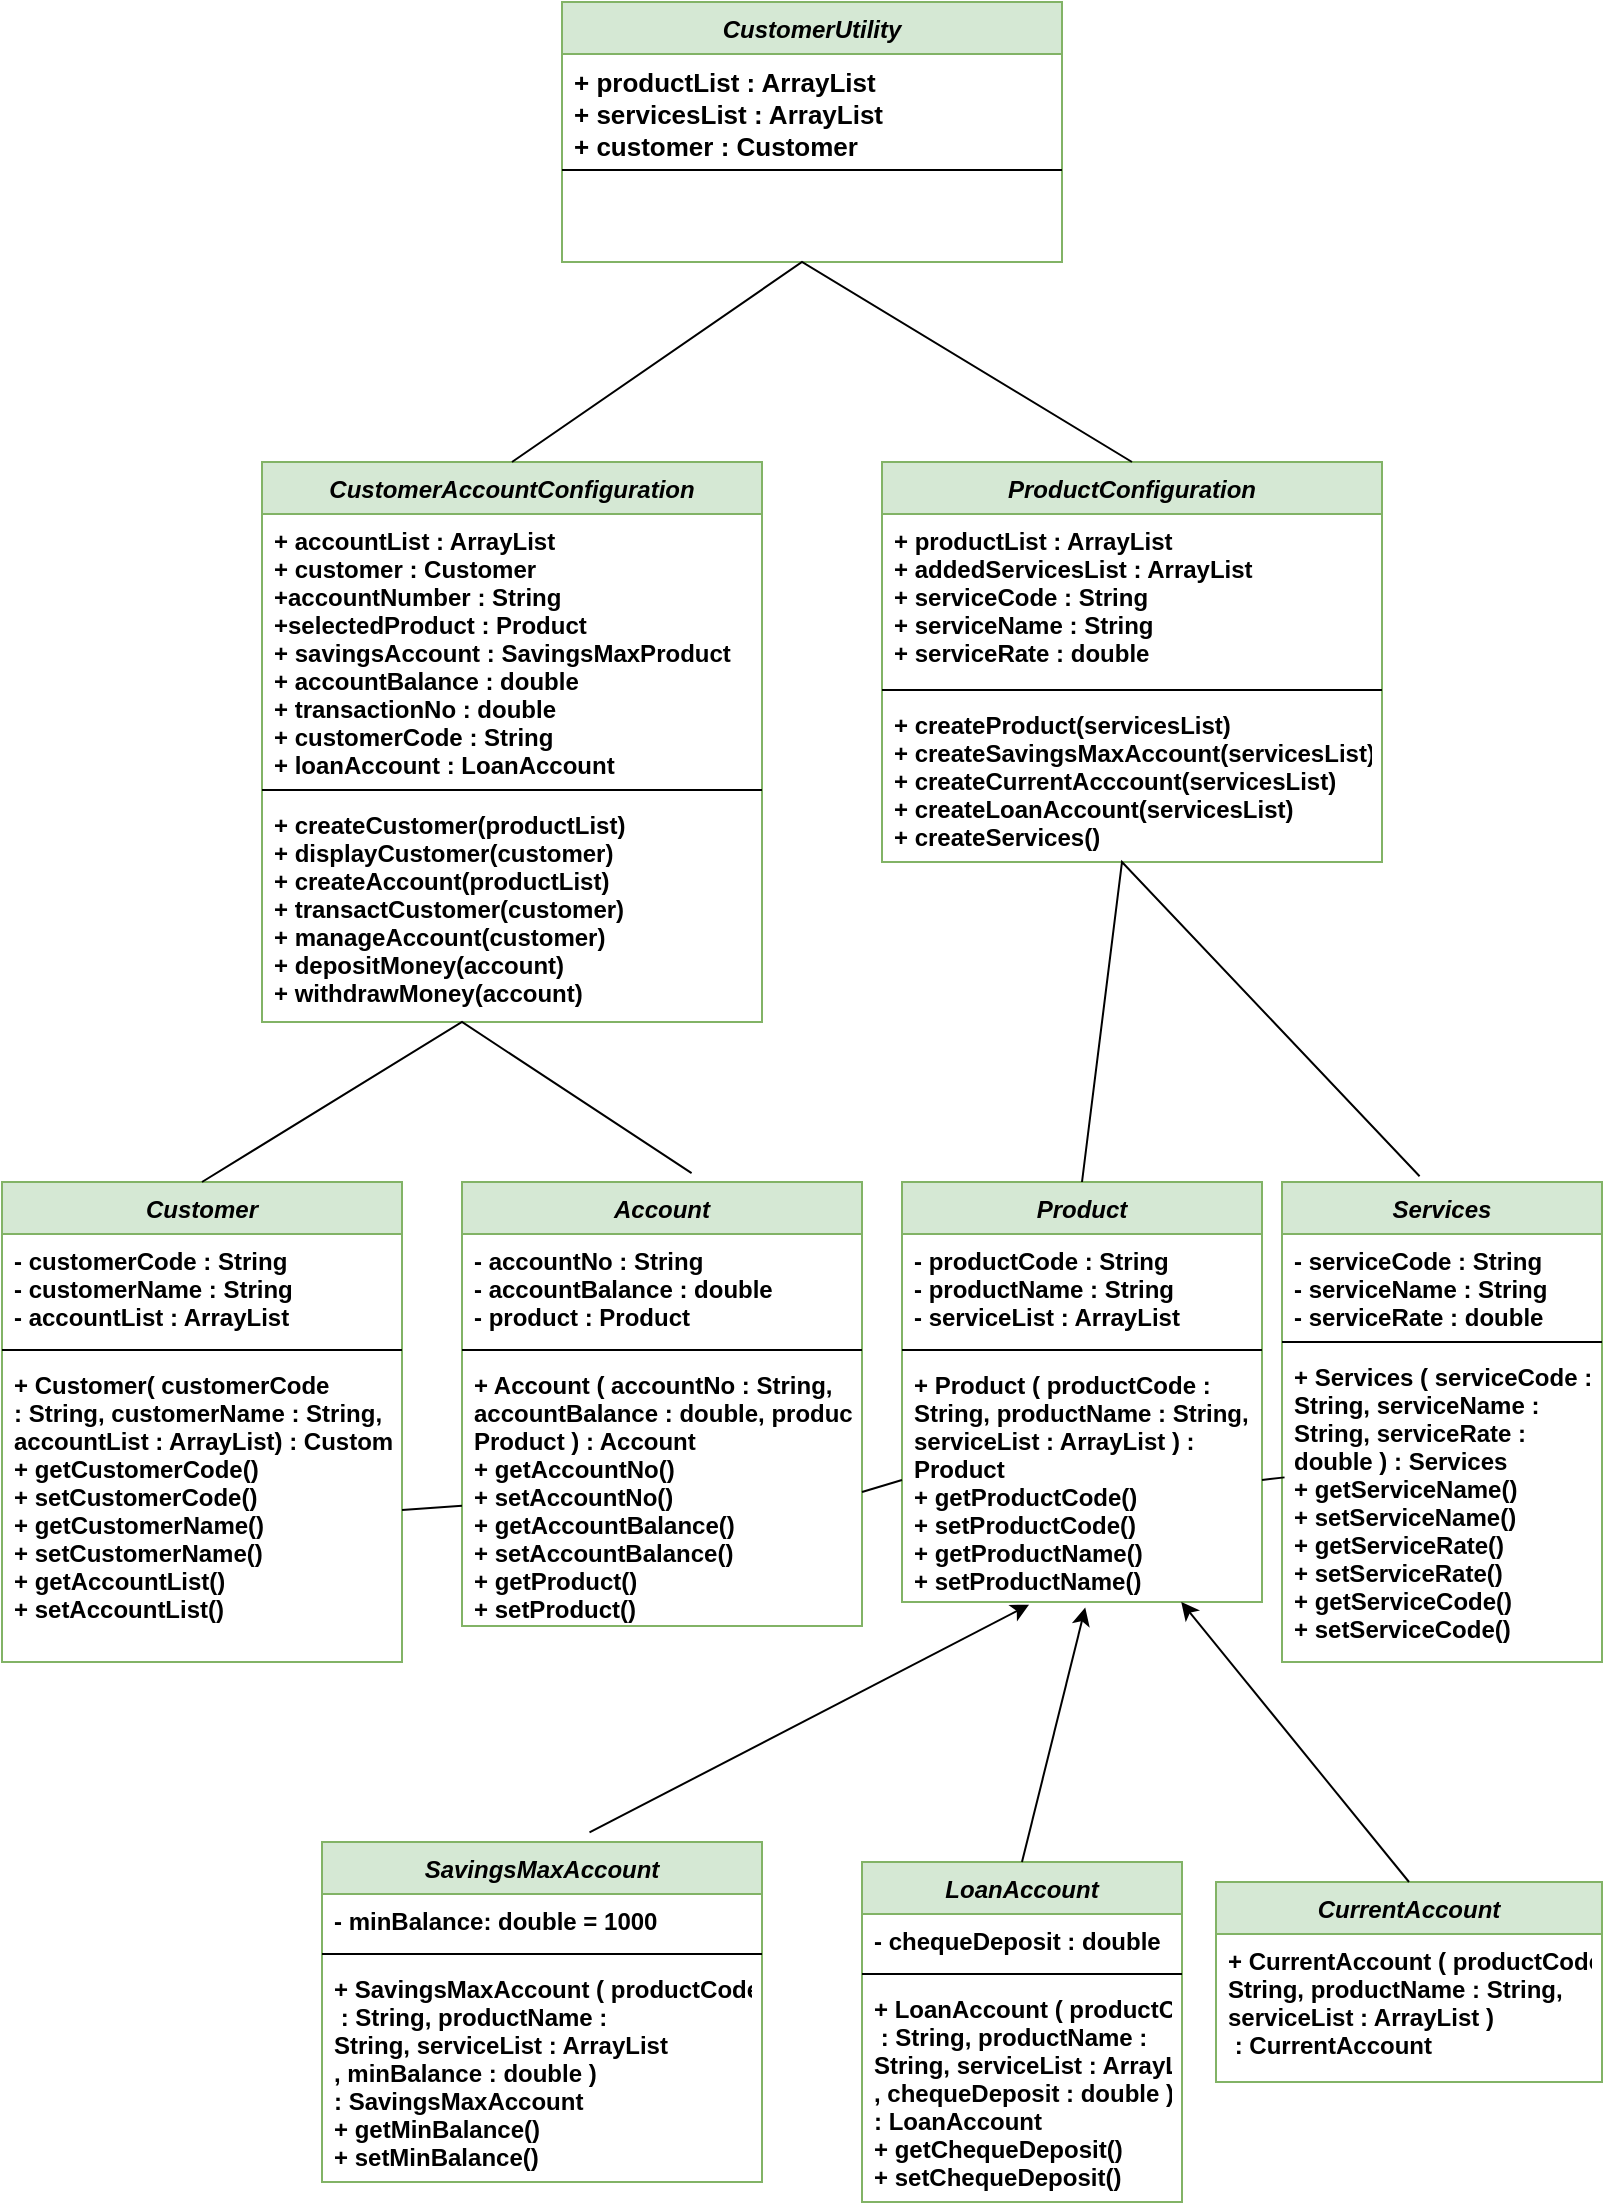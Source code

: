 <mxfile version="22.1.2" type="github">
  <diagram id="C5RBs43oDa-KdzZeNtuy" name="Page-1">
    <mxGraphModel dx="836" dy="478" grid="1" gridSize="10" guides="1" tooltips="1" connect="1" arrows="1" fold="1" page="1" pageScale="1" pageWidth="827" pageHeight="1169" math="0" shadow="0">
      <root>
        <mxCell id="WIyWlLk6GJQsqaUBKTNV-0" />
        <mxCell id="WIyWlLk6GJQsqaUBKTNV-1" parent="WIyWlLk6GJQsqaUBKTNV-0" />
        <mxCell id="zkfFHV4jXpPFQw0GAbJ--0" value="Account" style="swimlane;fontStyle=3;align=center;verticalAlign=top;childLayout=stackLayout;horizontal=1;startSize=26;horizontalStack=0;resizeParent=1;resizeLast=0;collapsible=1;marginBottom=0;rounded=0;shadow=0;strokeWidth=1;fillColor=#d5e8d4;strokeColor=#82b366;" parent="WIyWlLk6GJQsqaUBKTNV-1" vertex="1">
          <mxGeometry x="250" y="650" width="200" height="222" as="geometry">
            <mxRectangle x="230" y="140" width="160" height="26" as="alternateBounds" />
          </mxGeometry>
        </mxCell>
        <mxCell id="zkfFHV4jXpPFQw0GAbJ--2" value="- accountNo : String&#xa;- accountBalance : double&#xa;- product : Product" style="text;align=left;verticalAlign=top;spacingLeft=4;spacingRight=4;overflow=hidden;rotatable=0;points=[[0,0.5],[1,0.5]];portConstraint=eastwest;rounded=0;shadow=0;html=0;fontStyle=1" parent="zkfFHV4jXpPFQw0GAbJ--0" vertex="1">
          <mxGeometry y="26" width="200" height="54" as="geometry" />
        </mxCell>
        <mxCell id="zkfFHV4jXpPFQw0GAbJ--4" value="" style="line;html=1;strokeWidth=1;align=left;verticalAlign=middle;spacingTop=-1;spacingLeft=3;spacingRight=3;rotatable=0;labelPosition=right;points=[];portConstraint=eastwest;" parent="zkfFHV4jXpPFQw0GAbJ--0" vertex="1">
          <mxGeometry y="80" width="200" height="8" as="geometry" />
        </mxCell>
        <mxCell id="zkfFHV4jXpPFQw0GAbJ--5" value="+ Account ( accountNo : String, &#xa;accountBalance : double, product : &#xa;Product ) : Account&#xa;+ getAccountNo()&#xa;+ setAccountNo()&#xa;+ getAccountBalance()&#xa;+ setAccountBalance()&#xa;+ getProduct()&#xa;+ setProduct()" style="text;align=left;verticalAlign=top;spacingLeft=4;spacingRight=4;overflow=hidden;rotatable=0;points=[[0,0.5],[1,0.5]];portConstraint=eastwest;fontStyle=1" parent="zkfFHV4jXpPFQw0GAbJ--0" vertex="1">
          <mxGeometry y="88" width="200" height="134" as="geometry" />
        </mxCell>
        <mxCell id="L9gj6jOf77YL_sFpJSdi-0" value="CurrentAccount" style="swimlane;fontStyle=3;align=center;verticalAlign=top;childLayout=stackLayout;horizontal=1;startSize=26;horizontalStack=0;resizeParent=1;resizeLast=0;collapsible=1;marginBottom=0;rounded=0;shadow=0;strokeWidth=1;fillColor=#d5e8d4;strokeColor=#82b366;" vertex="1" parent="WIyWlLk6GJQsqaUBKTNV-1">
          <mxGeometry x="627" y="1000" width="193" height="100" as="geometry">
            <mxRectangle x="230" y="140" width="160" height="26" as="alternateBounds" />
          </mxGeometry>
        </mxCell>
        <mxCell id="L9gj6jOf77YL_sFpJSdi-4" value="+ CurrentAccount ( productCode : &#xa;String, productName : String, &#xa;serviceList : ArrayList )&#xa; : CurrentAccount" style="text;align=left;verticalAlign=top;spacingLeft=4;spacingRight=4;overflow=hidden;rotatable=0;points=[[0,0.5],[1,0.5]];portConstraint=eastwest;fontStyle=1" vertex="1" parent="L9gj6jOf77YL_sFpJSdi-0">
          <mxGeometry y="26" width="193" height="62" as="geometry" />
        </mxCell>
        <mxCell id="L9gj6jOf77YL_sFpJSdi-5" value="LoanAccount" style="swimlane;fontStyle=3;align=center;verticalAlign=top;childLayout=stackLayout;horizontal=1;startSize=26;horizontalStack=0;resizeParent=1;resizeLast=0;collapsible=1;marginBottom=0;rounded=0;shadow=0;strokeWidth=1;fillColor=#d5e8d4;strokeColor=#82b366;" vertex="1" parent="WIyWlLk6GJQsqaUBKTNV-1">
          <mxGeometry x="450" y="990" width="160" height="170" as="geometry">
            <mxRectangle x="230" y="140" width="160" height="26" as="alternateBounds" />
          </mxGeometry>
        </mxCell>
        <mxCell id="L9gj6jOf77YL_sFpJSdi-7" value="- chequeDeposit : double" style="text;align=left;verticalAlign=top;spacingLeft=4;spacingRight=4;overflow=hidden;rotatable=0;points=[[0,0.5],[1,0.5]];portConstraint=eastwest;rounded=0;shadow=0;html=0;fontStyle=1" vertex="1" parent="L9gj6jOf77YL_sFpJSdi-5">
          <mxGeometry y="26" width="160" height="26" as="geometry" />
        </mxCell>
        <mxCell id="L9gj6jOf77YL_sFpJSdi-8" value="" style="line;html=1;strokeWidth=1;align=left;verticalAlign=middle;spacingTop=-1;spacingLeft=3;spacingRight=3;rotatable=0;labelPosition=right;points=[];portConstraint=eastwest;" vertex="1" parent="L9gj6jOf77YL_sFpJSdi-5">
          <mxGeometry y="52" width="160" height="8" as="geometry" />
        </mxCell>
        <mxCell id="L9gj6jOf77YL_sFpJSdi-9" value="+ LoanAccount ( productCode&#xa; : String, productName : &#xa;String, serviceList : ArrayList&#xa;, chequeDeposit : double ) &#xa;: LoanAccount&#xa;+ getChequeDeposit()&#xa;+ setChequeDeposit()" style="text;align=left;verticalAlign=top;spacingLeft=4;spacingRight=4;overflow=hidden;rotatable=0;points=[[0,0.5],[1,0.5]];portConstraint=eastwest;fontStyle=1" vertex="1" parent="L9gj6jOf77YL_sFpJSdi-5">
          <mxGeometry y="60" width="160" height="110" as="geometry" />
        </mxCell>
        <mxCell id="L9gj6jOf77YL_sFpJSdi-10" value="SavingsMaxAccount" style="swimlane;fontStyle=3;align=center;verticalAlign=top;childLayout=stackLayout;horizontal=1;startSize=26;horizontalStack=0;resizeParent=1;resizeLast=0;collapsible=1;marginBottom=0;rounded=0;shadow=0;strokeWidth=1;fillColor=#d5e8d4;strokeColor=#82b366;" vertex="1" parent="WIyWlLk6GJQsqaUBKTNV-1">
          <mxGeometry x="180" y="980" width="220" height="170" as="geometry">
            <mxRectangle x="230" y="140" width="160" height="26" as="alternateBounds" />
          </mxGeometry>
        </mxCell>
        <mxCell id="L9gj6jOf77YL_sFpJSdi-11" value="- minBalance: double = 1000" style="text;align=left;verticalAlign=top;spacingLeft=4;spacingRight=4;overflow=hidden;rotatable=0;points=[[0,0.5],[1,0.5]];portConstraint=eastwest;rounded=0;shadow=0;html=0;fontStyle=1" vertex="1" parent="L9gj6jOf77YL_sFpJSdi-10">
          <mxGeometry y="26" width="220" height="26" as="geometry" />
        </mxCell>
        <mxCell id="L9gj6jOf77YL_sFpJSdi-13" value="" style="line;html=1;strokeWidth=1;align=left;verticalAlign=middle;spacingTop=-1;spacingLeft=3;spacingRight=3;rotatable=0;labelPosition=right;points=[];portConstraint=eastwest;" vertex="1" parent="L9gj6jOf77YL_sFpJSdi-10">
          <mxGeometry y="52" width="220" height="8" as="geometry" />
        </mxCell>
        <mxCell id="L9gj6jOf77YL_sFpJSdi-14" value="+ SavingsMaxAccount ( productCode&#xa; : String, productName : &#xa;String, serviceList : ArrayList&#xa;, minBalance : double ) &#xa;: SavingsMaxAccount&#xa;+ getMinBalance()&#xa;+ setMinBalance()" style="text;align=left;verticalAlign=top;spacingLeft=4;spacingRight=4;overflow=hidden;rotatable=0;points=[[0,0.5],[1,0.5]];portConstraint=eastwest;fontStyle=1" vertex="1" parent="L9gj6jOf77YL_sFpJSdi-10">
          <mxGeometry y="60" width="220" height="110" as="geometry" />
        </mxCell>
        <mxCell id="L9gj6jOf77YL_sFpJSdi-15" value="Product" style="swimlane;fontStyle=3;align=center;verticalAlign=top;childLayout=stackLayout;horizontal=1;startSize=26;horizontalStack=0;resizeParent=1;resizeLast=0;collapsible=1;marginBottom=0;rounded=0;shadow=0;strokeWidth=1;fillColor=#d5e8d4;strokeColor=#82b366;" vertex="1" parent="WIyWlLk6GJQsqaUBKTNV-1">
          <mxGeometry x="470" y="650" width="180" height="210" as="geometry">
            <mxRectangle x="230" y="140" width="160" height="26" as="alternateBounds" />
          </mxGeometry>
        </mxCell>
        <mxCell id="L9gj6jOf77YL_sFpJSdi-16" value="- productCode : String&#xa;- productName : String&#xa;- serviceList : ArrayList" style="text;align=left;verticalAlign=top;spacingLeft=4;spacingRight=4;overflow=hidden;rotatable=0;points=[[0,0.5],[1,0.5]];portConstraint=eastwest;rounded=0;shadow=0;html=0;fontStyle=1" vertex="1" parent="L9gj6jOf77YL_sFpJSdi-15">
          <mxGeometry y="26" width="180" height="54" as="geometry" />
        </mxCell>
        <mxCell id="L9gj6jOf77YL_sFpJSdi-18" value="" style="line;html=1;strokeWidth=1;align=left;verticalAlign=middle;spacingTop=-1;spacingLeft=3;spacingRight=3;rotatable=0;labelPosition=right;points=[];portConstraint=eastwest;" vertex="1" parent="L9gj6jOf77YL_sFpJSdi-15">
          <mxGeometry y="80" width="180" height="8" as="geometry" />
        </mxCell>
        <mxCell id="L9gj6jOf77YL_sFpJSdi-19" value="+ Product ( productCode : &#xa;String, productName : String, &#xa;serviceList : ArrayList ) : &#xa;Product&#xa;+ getProductCode()&#xa;+ setProductCode()&#xa;+ getProductName()&#xa;+ setProductName()" style="text;align=left;verticalAlign=top;spacingLeft=4;spacingRight=4;overflow=hidden;rotatable=0;points=[[0,0.5],[1,0.5]];portConstraint=eastwest;fontStyle=1" vertex="1" parent="L9gj6jOf77YL_sFpJSdi-15">
          <mxGeometry y="88" width="180" height="122" as="geometry" />
        </mxCell>
        <mxCell id="L9gj6jOf77YL_sFpJSdi-20" value="Services" style="swimlane;fontStyle=3;align=center;verticalAlign=top;childLayout=stackLayout;horizontal=1;startSize=26;horizontalStack=0;resizeParent=1;resizeLast=0;collapsible=1;marginBottom=0;rounded=0;shadow=0;strokeWidth=1;fillColor=#d5e8d4;strokeColor=#82b366;" vertex="1" parent="WIyWlLk6GJQsqaUBKTNV-1">
          <mxGeometry x="660" y="650" width="160" height="240" as="geometry">
            <mxRectangle x="230" y="140" width="160" height="26" as="alternateBounds" />
          </mxGeometry>
        </mxCell>
        <mxCell id="L9gj6jOf77YL_sFpJSdi-21" value="- serviceCode : String&#xa;- serviceName : String&#xa;- serviceRate : double" style="text;align=left;verticalAlign=top;spacingLeft=4;spacingRight=4;overflow=hidden;rotatable=0;points=[[0,0.5],[1,0.5]];portConstraint=eastwest;rounded=0;shadow=0;html=0;fontStyle=1" vertex="1" parent="L9gj6jOf77YL_sFpJSdi-20">
          <mxGeometry y="26" width="160" height="50" as="geometry" />
        </mxCell>
        <mxCell id="L9gj6jOf77YL_sFpJSdi-23" value="" style="line;html=1;strokeWidth=1;align=left;verticalAlign=middle;spacingTop=-1;spacingLeft=3;spacingRight=3;rotatable=0;labelPosition=right;points=[];portConstraint=eastwest;" vertex="1" parent="L9gj6jOf77YL_sFpJSdi-20">
          <mxGeometry y="76" width="160" height="8" as="geometry" />
        </mxCell>
        <mxCell id="L9gj6jOf77YL_sFpJSdi-24" value="+ Services ( serviceCode : &#xa;String, serviceName : &#xa;String, serviceRate : &#xa;double ) : Services&#xa;+ getServiceName()&#xa;+ setServiceName()&#xa;+ getServiceRate()&#xa;+ setServiceRate()&#xa;+ getServiceCode()&#xa;+ setServiceCode()" style="text;align=left;verticalAlign=top;spacingLeft=4;spacingRight=4;overflow=hidden;rotatable=0;points=[[0,0.5],[1,0.5]];portConstraint=eastwest;fontStyle=1" vertex="1" parent="L9gj6jOf77YL_sFpJSdi-20">
          <mxGeometry y="84" width="160" height="152" as="geometry" />
        </mxCell>
        <mxCell id="L9gj6jOf77YL_sFpJSdi-25" value="Customer" style="swimlane;fontStyle=3;align=center;verticalAlign=top;childLayout=stackLayout;horizontal=1;startSize=26;horizontalStack=0;resizeParent=1;resizeLast=0;collapsible=1;marginBottom=0;rounded=0;shadow=0;strokeWidth=1;fillColor=#d5e8d4;strokeColor=#82b366;" vertex="1" parent="WIyWlLk6GJQsqaUBKTNV-1">
          <mxGeometry x="20" y="650" width="200" height="240" as="geometry">
            <mxRectangle x="230" y="140" width="160" height="26" as="alternateBounds" />
          </mxGeometry>
        </mxCell>
        <mxCell id="L9gj6jOf77YL_sFpJSdi-26" value="- customerCode : String&#xa;- customerName : String&#xa;- accountList : ArrayList" style="text;align=left;verticalAlign=top;spacingLeft=4;spacingRight=4;overflow=hidden;rotatable=0;points=[[0,0.5],[1,0.5]];portConstraint=eastwest;rounded=0;shadow=0;html=0;fontStyle=1" vertex="1" parent="L9gj6jOf77YL_sFpJSdi-25">
          <mxGeometry y="26" width="200" height="54" as="geometry" />
        </mxCell>
        <mxCell id="L9gj6jOf77YL_sFpJSdi-28" value="" style="line;html=1;strokeWidth=1;align=left;verticalAlign=middle;spacingTop=-1;spacingLeft=3;spacingRight=3;rotatable=0;labelPosition=right;points=[];portConstraint=eastwest;" vertex="1" parent="L9gj6jOf77YL_sFpJSdi-25">
          <mxGeometry y="80" width="200" height="8" as="geometry" />
        </mxCell>
        <mxCell id="L9gj6jOf77YL_sFpJSdi-29" value="+ Customer( customerCode&#xa;: String, customerName : String,&#xa;accountList : ArrayList) : Customer&#xa;+ getCustomerCode()&#xa;+ setCustomerCode()&#xa;+ getCustomerName()&#xa;+ setCustomerName()&#xa;+ getAccountList()&#xa;+ setAccountList()" style="text;align=left;verticalAlign=top;spacingLeft=4;spacingRight=4;overflow=hidden;rotatable=0;points=[[0,0.5],[1,0.5]];portConstraint=eastwest;fontStyle=1" vertex="1" parent="L9gj6jOf77YL_sFpJSdi-25">
          <mxGeometry y="88" width="200" height="152" as="geometry" />
        </mxCell>
        <mxCell id="L9gj6jOf77YL_sFpJSdi-31" value="CustomerAccountConfiguration" style="swimlane;fontStyle=3;align=center;verticalAlign=top;childLayout=stackLayout;horizontal=1;startSize=26;horizontalStack=0;resizeParent=1;resizeLast=0;collapsible=1;marginBottom=0;rounded=0;shadow=0;strokeWidth=1;fillColor=#d5e8d4;strokeColor=#82b366;" vertex="1" parent="WIyWlLk6GJQsqaUBKTNV-1">
          <mxGeometry x="150" y="290" width="250" height="280" as="geometry">
            <mxRectangle x="230" y="140" width="160" height="26" as="alternateBounds" />
          </mxGeometry>
        </mxCell>
        <mxCell id="L9gj6jOf77YL_sFpJSdi-32" value="+ accountList : ArrayList&#xa;+ customer : Customer&#xa;+accountNumber : String&#xa;+selectedProduct : Product&#xa;+ savingsAccount : SavingsMaxProduct&#xa;+ accountBalance : double&#xa;+ transactionNo : double&#xa;+ customerCode : String&#xa;+ loanAccount : LoanAccount" style="text;align=left;verticalAlign=top;spacingLeft=4;spacingRight=4;overflow=hidden;rotatable=0;points=[[0,0.5],[1,0.5]];portConstraint=eastwest;rounded=0;shadow=0;html=0;fontStyle=1" vertex="1" parent="L9gj6jOf77YL_sFpJSdi-31">
          <mxGeometry y="26" width="250" height="134" as="geometry" />
        </mxCell>
        <mxCell id="L9gj6jOf77YL_sFpJSdi-33" value="" style="line;html=1;strokeWidth=1;align=left;verticalAlign=middle;spacingTop=-1;spacingLeft=3;spacingRight=3;rotatable=0;labelPosition=right;points=[];portConstraint=eastwest;" vertex="1" parent="L9gj6jOf77YL_sFpJSdi-31">
          <mxGeometry y="160" width="250" height="8" as="geometry" />
        </mxCell>
        <mxCell id="L9gj6jOf77YL_sFpJSdi-34" value="+ createCustomer(productList)&#xa;+ displayCustomer(customer)&#xa;+ createAccount(productList)&#xa;+ transactCustomer(customer)&#xa;+ manageAccount(customer)&#xa;+ depositMoney(account)&#xa;+ withdrawMoney(account)" style="text;align=left;verticalAlign=top;spacingLeft=4;spacingRight=4;overflow=hidden;rotatable=0;points=[[0,0.5],[1,0.5]];portConstraint=eastwest;fontStyle=1" vertex="1" parent="L9gj6jOf77YL_sFpJSdi-31">
          <mxGeometry y="168" width="250" height="112" as="geometry" />
        </mxCell>
        <mxCell id="L9gj6jOf77YL_sFpJSdi-37" value="ProductConfiguration" style="swimlane;fontStyle=3;align=center;verticalAlign=top;childLayout=stackLayout;horizontal=1;startSize=26;horizontalStack=0;resizeParent=1;resizeLast=0;collapsible=1;marginBottom=0;rounded=0;shadow=0;strokeWidth=1;fillColor=#d5e8d4;strokeColor=#82b366;" vertex="1" parent="WIyWlLk6GJQsqaUBKTNV-1">
          <mxGeometry x="460" y="290" width="250" height="200" as="geometry">
            <mxRectangle x="230" y="140" width="160" height="26" as="alternateBounds" />
          </mxGeometry>
        </mxCell>
        <mxCell id="L9gj6jOf77YL_sFpJSdi-38" value="+ productList : ArrayList&#xa;+ addedServicesList : ArrayList&#xa;+ serviceCode : String&#xa;+ serviceName : String&#xa;+ serviceRate : double" style="text;align=left;verticalAlign=top;spacingLeft=4;spacingRight=4;overflow=hidden;rotatable=0;points=[[0,0.5],[1,0.5]];portConstraint=eastwest;rounded=0;shadow=0;html=0;fontStyle=1" vertex="1" parent="L9gj6jOf77YL_sFpJSdi-37">
          <mxGeometry y="26" width="250" height="84" as="geometry" />
        </mxCell>
        <mxCell id="L9gj6jOf77YL_sFpJSdi-39" value="" style="line;html=1;strokeWidth=1;align=left;verticalAlign=middle;spacingTop=-1;spacingLeft=3;spacingRight=3;rotatable=0;labelPosition=right;points=[];portConstraint=eastwest;" vertex="1" parent="L9gj6jOf77YL_sFpJSdi-37">
          <mxGeometry y="110" width="250" height="8" as="geometry" />
        </mxCell>
        <mxCell id="L9gj6jOf77YL_sFpJSdi-40" value="+ createProduct(servicesList)&#xa;+ createSavingsMaxAccount(servicesList)&#xa;+ createCurrentAcccount(servicesList)&#xa;+ createLoanAccount(servicesList)&#xa;+ createServices()" style="text;align=left;verticalAlign=top;spacingLeft=4;spacingRight=4;overflow=hidden;rotatable=0;points=[[0,0.5],[1,0.5]];portConstraint=eastwest;fontStyle=1" vertex="1" parent="L9gj6jOf77YL_sFpJSdi-37">
          <mxGeometry y="118" width="250" height="82" as="geometry" />
        </mxCell>
        <mxCell id="L9gj6jOf77YL_sFpJSdi-41" value="CustomerUtility" style="swimlane;fontStyle=3;align=center;verticalAlign=top;childLayout=stackLayout;horizontal=1;startSize=26;horizontalStack=0;resizeParent=1;resizeLast=0;collapsible=1;marginBottom=0;rounded=0;shadow=0;strokeWidth=1;fillColor=#d5e8d4;strokeColor=#82b366;" vertex="1" parent="WIyWlLk6GJQsqaUBKTNV-1">
          <mxGeometry x="300" y="60" width="250" height="130" as="geometry">
            <mxRectangle x="230" y="140" width="160" height="26" as="alternateBounds" />
          </mxGeometry>
        </mxCell>
        <mxCell id="L9gj6jOf77YL_sFpJSdi-42" value="+ productList : ArrayList&#xa;+ servicesList : ArrayList&#xa;+ customer : Customer" style="text;align=left;verticalAlign=top;spacingLeft=4;spacingRight=4;overflow=hidden;rotatable=0;points=[[0,0.5],[1,0.5]];portConstraint=eastwest;rounded=0;shadow=0;html=0;fontSize=13;fontStyle=1" vertex="1" parent="L9gj6jOf77YL_sFpJSdi-41">
          <mxGeometry y="26" width="250" height="54" as="geometry" />
        </mxCell>
        <mxCell id="L9gj6jOf77YL_sFpJSdi-43" value="" style="line;html=1;strokeWidth=1;align=left;verticalAlign=middle;spacingTop=-1;spacingLeft=3;spacingRight=3;rotatable=0;labelPosition=right;points=[];portConstraint=eastwest;" vertex="1" parent="L9gj6jOf77YL_sFpJSdi-41">
          <mxGeometry y="80" width="250" height="8" as="geometry" />
        </mxCell>
        <mxCell id="L9gj6jOf77YL_sFpJSdi-49" value="" style="endArrow=classic;html=1;rounded=0;exitX=0.608;exitY=-0.028;exitDx=0;exitDy=0;exitPerimeter=0;entryX=0.353;entryY=1.011;entryDx=0;entryDy=0;entryPerimeter=0;" edge="1" parent="WIyWlLk6GJQsqaUBKTNV-1" source="L9gj6jOf77YL_sFpJSdi-10" target="L9gj6jOf77YL_sFpJSdi-19">
          <mxGeometry width="50" height="50" relative="1" as="geometry">
            <mxPoint x="220" y="830" as="sourcePoint" />
            <mxPoint x="270" y="780" as="targetPoint" />
          </mxGeometry>
        </mxCell>
        <mxCell id="L9gj6jOf77YL_sFpJSdi-50" value="" style="endArrow=classic;html=1;rounded=0;exitX=0.5;exitY=0;exitDx=0;exitDy=0;entryX=0.509;entryY=1.023;entryDx=0;entryDy=0;entryPerimeter=0;" edge="1" parent="WIyWlLk6GJQsqaUBKTNV-1" source="L9gj6jOf77YL_sFpJSdi-5" target="L9gj6jOf77YL_sFpJSdi-19">
          <mxGeometry width="50" height="50" relative="1" as="geometry">
            <mxPoint x="164" y="995" as="sourcePoint" />
            <mxPoint x="544" y="871" as="targetPoint" />
          </mxGeometry>
        </mxCell>
        <mxCell id="L9gj6jOf77YL_sFpJSdi-51" value="" style="endArrow=classic;html=1;rounded=0;exitX=0.5;exitY=0;exitDx=0;exitDy=0;" edge="1" parent="WIyWlLk6GJQsqaUBKTNV-1" source="L9gj6jOf77YL_sFpJSdi-0" target="L9gj6jOf77YL_sFpJSdi-19">
          <mxGeometry width="50" height="50" relative="1" as="geometry">
            <mxPoint x="174" y="1005" as="sourcePoint" />
            <mxPoint x="554" y="881" as="targetPoint" />
          </mxGeometry>
        </mxCell>
        <mxCell id="L9gj6jOf77YL_sFpJSdi-53" value="" style="endArrow=none;html=1;rounded=0;exitX=1;exitY=0.5;exitDx=0;exitDy=0;" edge="1" parent="WIyWlLk6GJQsqaUBKTNV-1" source="L9gj6jOf77YL_sFpJSdi-29" target="zkfFHV4jXpPFQw0GAbJ--5">
          <mxGeometry width="50" height="50" relative="1" as="geometry">
            <mxPoint x="350" y="930" as="sourcePoint" />
            <mxPoint x="400" y="880" as="targetPoint" />
          </mxGeometry>
        </mxCell>
        <mxCell id="L9gj6jOf77YL_sFpJSdi-54" value="" style="endArrow=none;html=1;rounded=0;exitX=1;exitY=0.5;exitDx=0;exitDy=0;entryX=0;entryY=0.5;entryDx=0;entryDy=0;" edge="1" parent="WIyWlLk6GJQsqaUBKTNV-1" source="zkfFHV4jXpPFQw0GAbJ--5" target="L9gj6jOf77YL_sFpJSdi-19">
          <mxGeometry width="50" height="50" relative="1" as="geometry">
            <mxPoint x="230" y="824" as="sourcePoint" />
            <mxPoint x="260" y="822" as="targetPoint" />
          </mxGeometry>
        </mxCell>
        <mxCell id="L9gj6jOf77YL_sFpJSdi-55" value="" style="endArrow=none;html=1;rounded=0;exitX=1;exitY=0.5;exitDx=0;exitDy=0;entryX=0.008;entryY=0.419;entryDx=0;entryDy=0;entryPerimeter=0;" edge="1" parent="WIyWlLk6GJQsqaUBKTNV-1" source="L9gj6jOf77YL_sFpJSdi-19" target="L9gj6jOf77YL_sFpJSdi-24">
          <mxGeometry width="50" height="50" relative="1" as="geometry">
            <mxPoint x="240" y="834" as="sourcePoint" />
            <mxPoint x="270" y="832" as="targetPoint" />
          </mxGeometry>
        </mxCell>
        <mxCell id="L9gj6jOf77YL_sFpJSdi-56" value="" style="endArrow=none;html=1;rounded=0;exitX=0.5;exitY=0;exitDx=0;exitDy=0;entryX=0.574;entryY=-0.02;entryDx=0;entryDy=0;entryPerimeter=0;" edge="1" parent="WIyWlLk6GJQsqaUBKTNV-1" source="L9gj6jOf77YL_sFpJSdi-25" target="zkfFHV4jXpPFQw0GAbJ--0">
          <mxGeometry width="50" height="50" relative="1" as="geometry">
            <mxPoint x="370" y="600" as="sourcePoint" />
            <mxPoint x="420" y="550" as="targetPoint" />
            <Array as="points">
              <mxPoint x="250" y="570" />
            </Array>
          </mxGeometry>
        </mxCell>
        <mxCell id="L9gj6jOf77YL_sFpJSdi-57" value="" style="endArrow=none;html=1;rounded=0;exitX=0.43;exitY=-0.012;exitDx=0;exitDy=0;exitPerimeter=0;entryX=0.5;entryY=0;entryDx=0;entryDy=0;" edge="1" parent="WIyWlLk6GJQsqaUBKTNV-1" source="L9gj6jOf77YL_sFpJSdi-20" target="L9gj6jOf77YL_sFpJSdi-15">
          <mxGeometry width="50" height="50" relative="1" as="geometry">
            <mxPoint x="370" y="600" as="sourcePoint" />
            <mxPoint x="420" y="550" as="targetPoint" />
            <Array as="points">
              <mxPoint x="580" y="490" />
            </Array>
          </mxGeometry>
        </mxCell>
        <mxCell id="L9gj6jOf77YL_sFpJSdi-58" value="" style="endArrow=none;html=1;rounded=0;entryX=0.5;entryY=0;entryDx=0;entryDy=0;exitX=0.5;exitY=0;exitDx=0;exitDy=0;" edge="1" parent="WIyWlLk6GJQsqaUBKTNV-1" source="L9gj6jOf77YL_sFpJSdi-31" target="L9gj6jOf77YL_sFpJSdi-37">
          <mxGeometry width="50" height="50" relative="1" as="geometry">
            <mxPoint x="370" y="320" as="sourcePoint" />
            <mxPoint x="420" y="270" as="targetPoint" />
            <Array as="points">
              <mxPoint x="420" y="190" />
            </Array>
          </mxGeometry>
        </mxCell>
      </root>
    </mxGraphModel>
  </diagram>
</mxfile>
